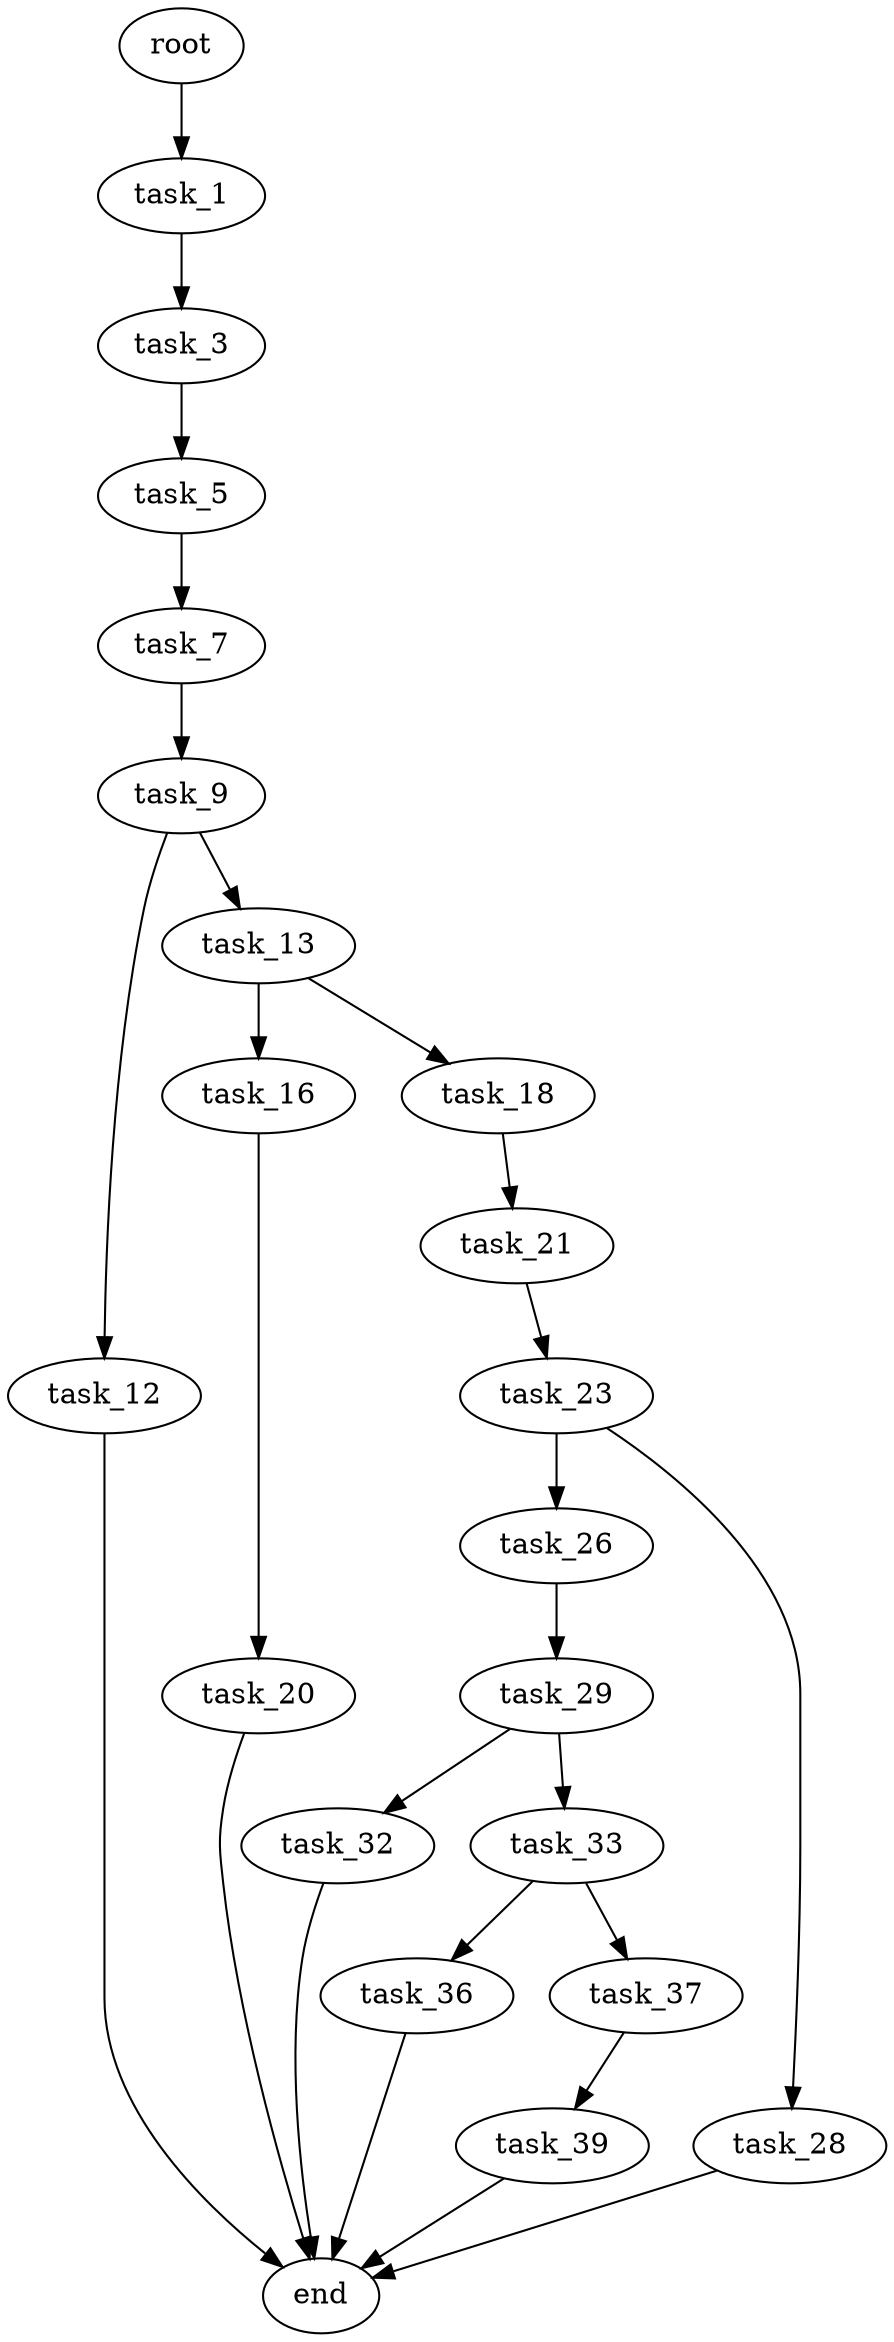 digraph G {
  root [size="0.000000"];
  task_1 [size="1317357069.000000"];
  task_3 [size="23002346256.000000"];
  task_5 [size="28991029248.000000"];
  task_7 [size="498238115.000000"];
  task_9 [size="68719476736.000000"];
  task_12 [size="127386462612.000000"];
  task_13 [size="8243962694.000000"];
  end [size="0.000000"];
  task_16 [size="68719476736.000000"];
  task_18 [size="352797478453.000000"];
  task_20 [size="1073741824000.000000"];
  task_21 [size="68719476736.000000"];
  task_23 [size="80145864312.000000"];
  task_26 [size="118227075867.000000"];
  task_28 [size="28991029248.000000"];
  task_29 [size="231928233984.000000"];
  task_32 [size="32840675203.000000"];
  task_33 [size="432877451918.000000"];
  task_36 [size="1073741824000.000000"];
  task_37 [size="586806242214.000000"];
  task_39 [size="368293445632.000000"];

  root -> task_1 [size="1.000000"];
  task_1 -> task_3 [size="75497472.000000"];
  task_3 -> task_5 [size="679477248.000000"];
  task_5 -> task_7 [size="75497472.000000"];
  task_7 -> task_9 [size="33554432.000000"];
  task_9 -> task_12 [size="134217728.000000"];
  task_9 -> task_13 [size="134217728.000000"];
  task_12 -> end [size="1.000000"];
  task_13 -> task_16 [size="33554432.000000"];
  task_13 -> task_18 [size="33554432.000000"];
  task_16 -> task_20 [size="134217728.000000"];
  task_18 -> task_21 [size="411041792.000000"];
  task_20 -> end [size="1.000000"];
  task_21 -> task_23 [size="134217728.000000"];
  task_23 -> task_26 [size="134217728.000000"];
  task_23 -> task_28 [size="134217728.000000"];
  task_26 -> task_29 [size="209715200.000000"];
  task_28 -> end [size="1.000000"];
  task_29 -> task_32 [size="301989888.000000"];
  task_29 -> task_33 [size="301989888.000000"];
  task_32 -> end [size="1.000000"];
  task_33 -> task_36 [size="411041792.000000"];
  task_33 -> task_37 [size="411041792.000000"];
  task_36 -> end [size="1.000000"];
  task_37 -> task_39 [size="411041792.000000"];
  task_39 -> end [size="1.000000"];
}
